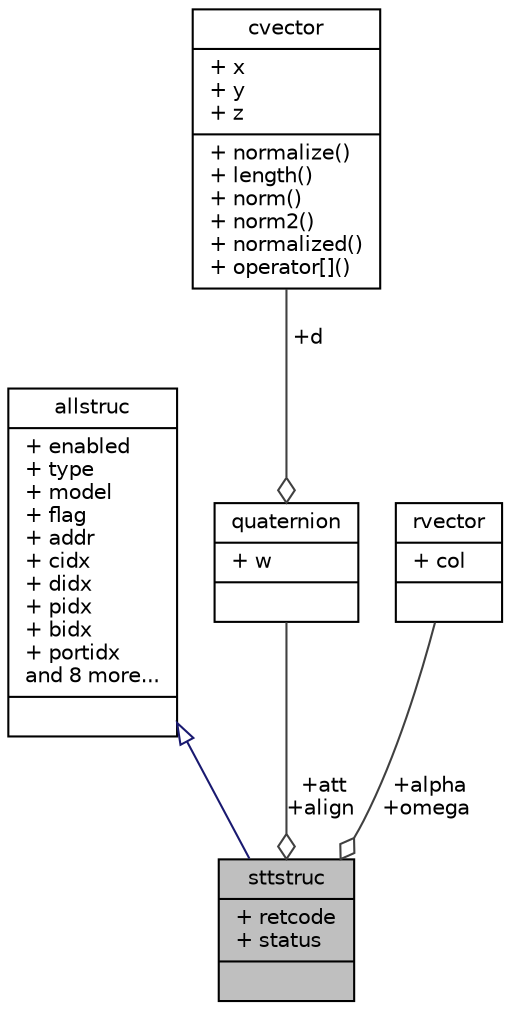 digraph "sttstruc"
{
 // INTERACTIVE_SVG=YES
  edge [fontname="Helvetica",fontsize="10",labelfontname="Helvetica",labelfontsize="10"];
  node [fontname="Helvetica",fontsize="10",shape=record];
  Node2 [label="{sttstruc\n|+ retcode\l+ status\l|}",height=0.2,width=0.4,color="black", fillcolor="grey75", style="filled", fontcolor="black"];
  Node3 -> Node2 [dir="back",color="midnightblue",fontsize="10",style="solid",arrowtail="onormal",fontname="Helvetica"];
  Node3 [label="{allstruc\n|+ enabled\l+ type\l+ model\l+ flag\l+ addr\l+ cidx\l+ didx\l+ pidx\l+ bidx\l+ portidx\land 8 more...\l|}",height=0.2,width=0.4,color="black", fillcolor="white", style="filled",URL="$structallstruc.html",tooltip="All Component structure. "];
  Node4 -> Node2 [color="grey25",fontsize="10",style="solid",label=" +att\n+align" ,arrowhead="odiamond",fontname="Helvetica"];
  Node4 [label="{quaternion\n|+ w\l|}",height=0.2,width=0.4,color="black", fillcolor="white", style="filled",URL="$structquaternion.html",tooltip="Quaternion, scalar last, using x, y, z. "];
  Node5 -> Node4 [color="grey25",fontsize="10",style="solid",label=" +d" ,arrowhead="odiamond",fontname="Helvetica"];
  Node5 [label="{cvector\n|+ x\l+ y\l+ z\l|+ normalize()\l+ length()\l+ norm()\l+ norm2()\l+ normalized()\l+ operator[]()\l}",height=0.2,width=0.4,color="black", fillcolor="white", style="filled",URL="$classcvector.html",tooltip="3 element cartesian vector "];
  Node6 -> Node2 [color="grey25",fontsize="10",style="solid",label=" +alpha\n+omega" ,arrowhead="odiamond",fontname="Helvetica"];
  Node6 [label="{rvector\n|+ col\l|}",height=0.2,width=0.4,color="black", fillcolor="white", style="filled",URL="$structrvector.html",tooltip="3 element generic row vector "];
}
